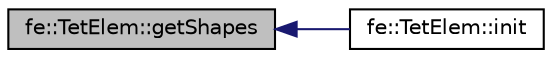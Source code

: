 digraph "fe::TetElem::getShapes"
{
  edge [fontname="Helvetica",fontsize="10",labelfontname="Helvetica",labelfontsize="10"];
  node [fontname="Helvetica",fontsize="10",shape=record];
  rankdir="LR";
  Node60 [label="fe::TetElem::getShapes",height=0.2,width=0.4,color="black", fillcolor="grey75", style="filled", fontcolor="black"];
  Node60 -> Node61 [dir="back",color="midnightblue",fontsize="10",style="solid",fontname="Helvetica"];
  Node61 [label="fe::TetElem::init",height=0.2,width=0.4,color="black", fillcolor="white", style="filled",URL="$classfe_1_1TetElem.html#a03cc619867e61ea3be3348f3d98c48cb",tooltip="Compute the quadrature points for triangle element. "];
}
